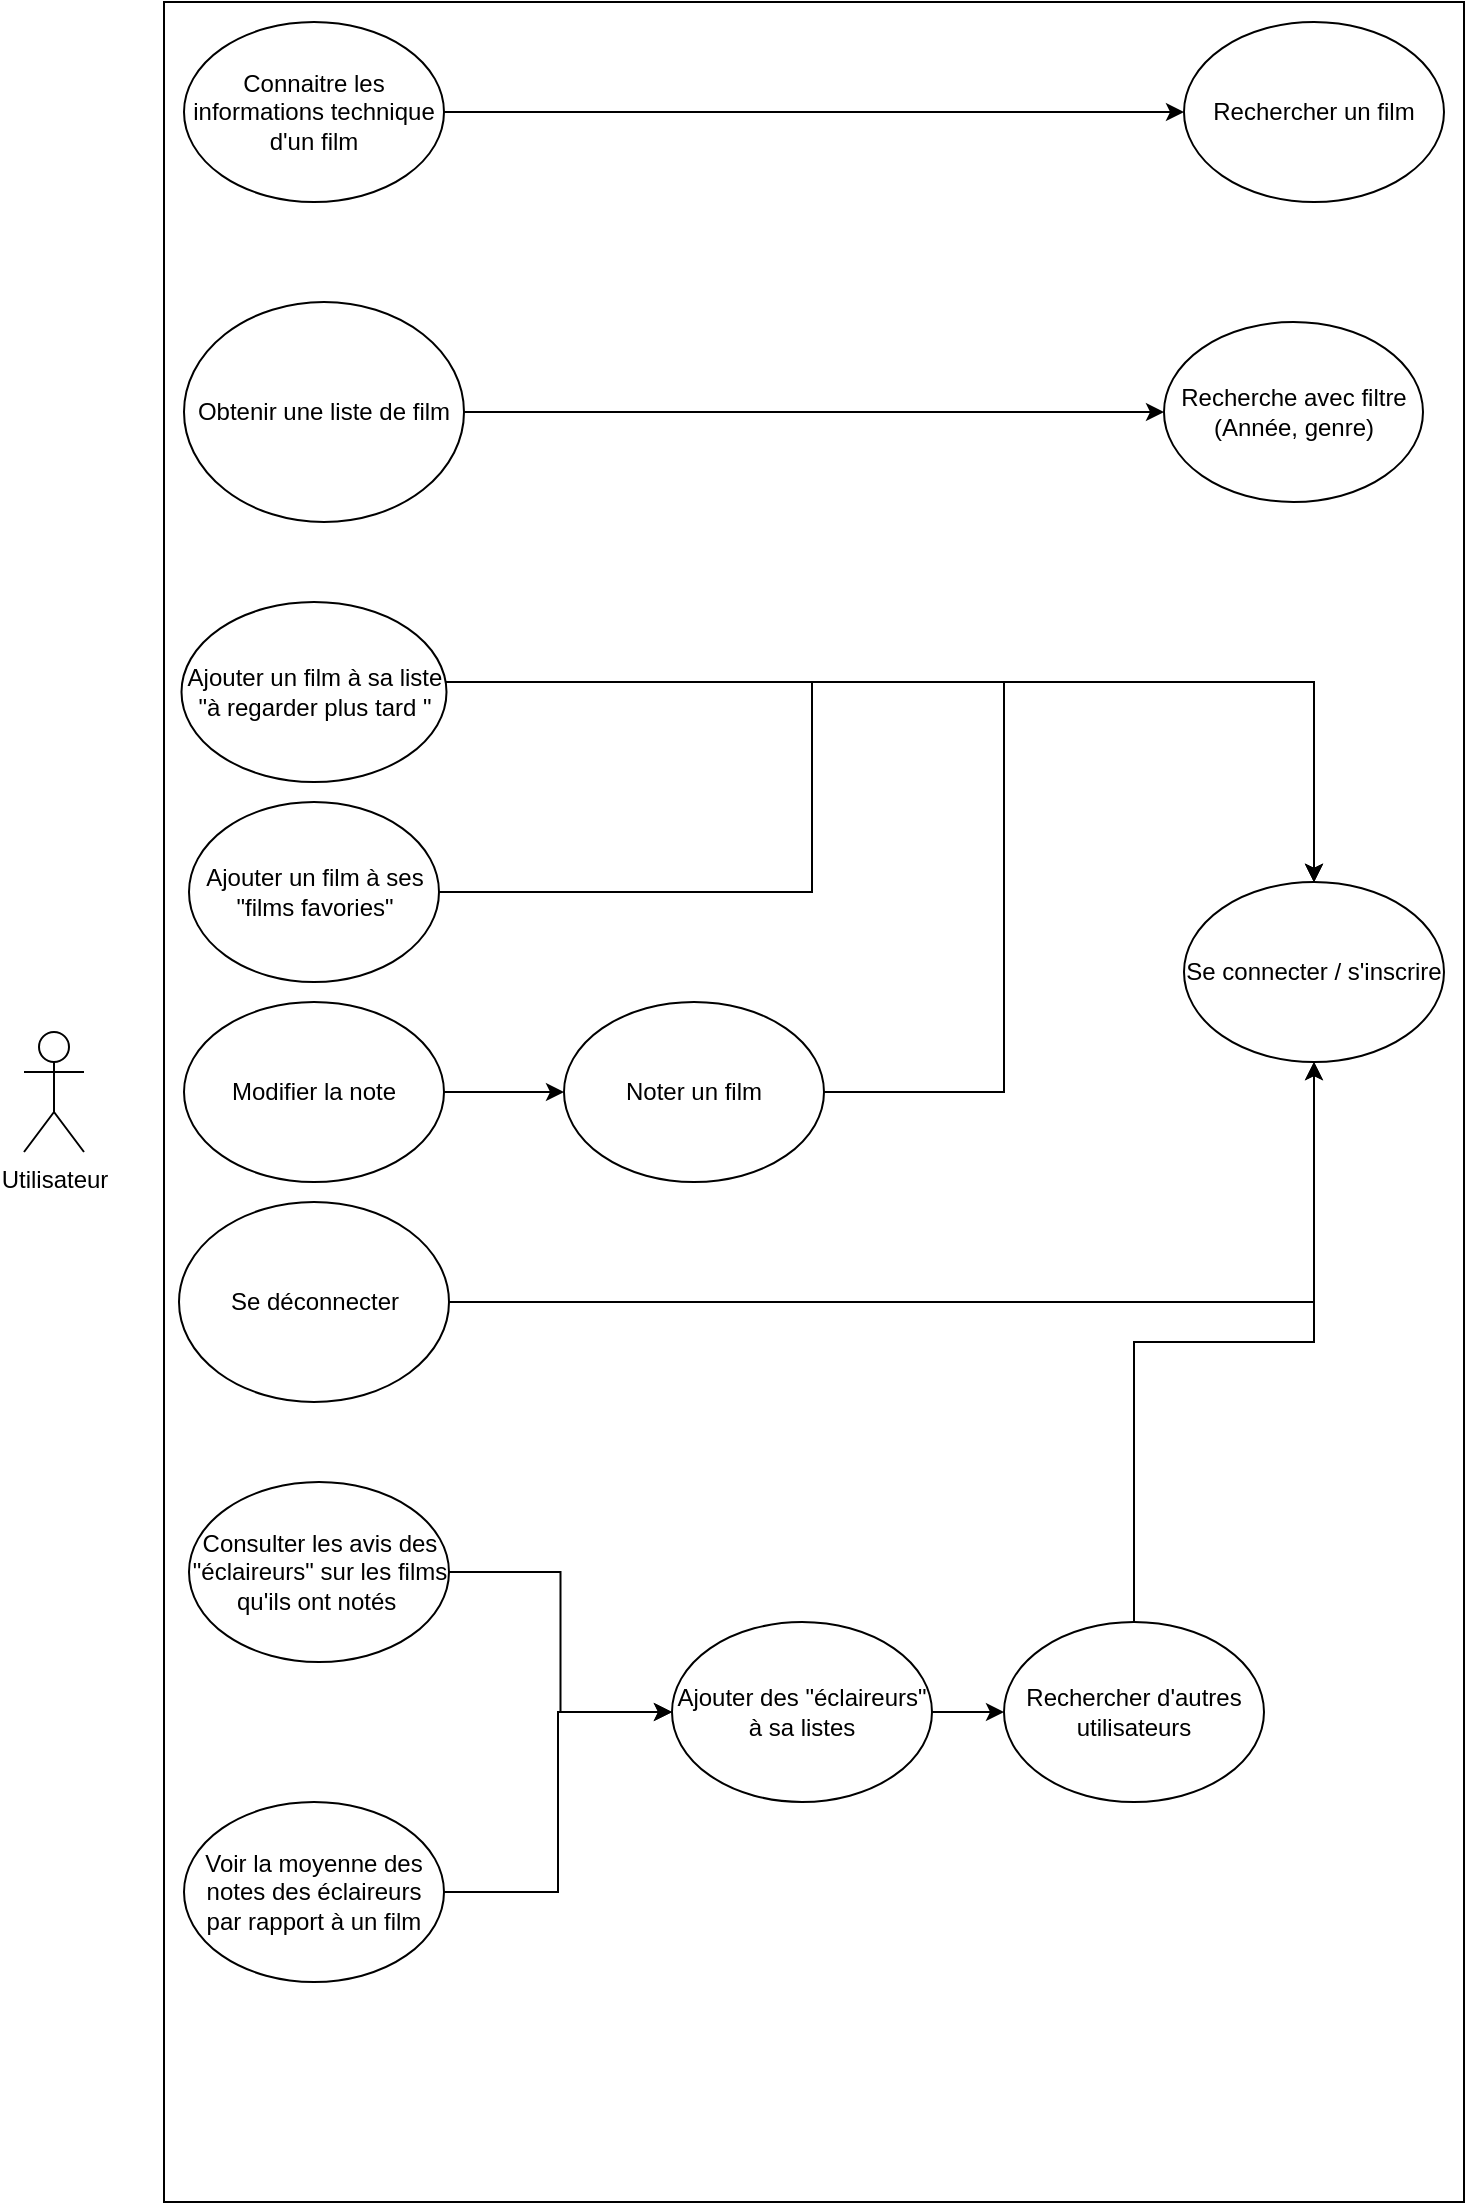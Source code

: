 <mxfile version="24.7.16">
  <diagram name="Page-1" id="VrH6cMHvCVDEhrqtHkwV">
    <mxGraphModel dx="1419" dy="1848" grid="1" gridSize="10" guides="1" tooltips="1" connect="1" arrows="1" fold="1" page="1" pageScale="1" pageWidth="827" pageHeight="1169" math="0" shadow="0">
      <root>
        <mxCell id="0" />
        <mxCell id="1" parent="0" />
        <mxCell id="nn7kCt6rPqkaCFHMMwmE-1" value="Utilisateur" style="shape=umlActor;verticalLabelPosition=bottom;verticalAlign=top;html=1;outlineConnect=0;" parent="1" vertex="1">
          <mxGeometry x="90" y="405" width="30" height="60" as="geometry" />
        </mxCell>
        <mxCell id="nn7kCt6rPqkaCFHMMwmE-2" value="" style="rounded=0;whiteSpace=wrap;html=1;" parent="1" vertex="1">
          <mxGeometry x="160" y="-110" width="650" height="1100" as="geometry" />
        </mxCell>
        <mxCell id="nn7kCt6rPqkaCFHMMwmE-9" style="edgeStyle=orthogonalEdgeStyle;rounded=0;orthogonalLoop=1;jettySize=auto;html=1;exitX=1;exitY=0.5;exitDx=0;exitDy=0;entryX=0;entryY=0.5;entryDx=0;entryDy=0;" parent="1" source="nn7kCt6rPqkaCFHMMwmE-3" target="nn7kCt6rPqkaCFHMMwmE-6" edge="1">
          <mxGeometry relative="1" as="geometry" />
        </mxCell>
        <mxCell id="nn7kCt6rPqkaCFHMMwmE-3" value="Connaitre les informations technique d&#39;un film" style="ellipse;whiteSpace=wrap;html=1;" parent="1" vertex="1">
          <mxGeometry x="170" y="-100" width="130" height="90" as="geometry" />
        </mxCell>
        <mxCell id="WcTkrC0JqxEzBCI7xPPS-5" style="edgeStyle=orthogonalEdgeStyle;rounded=0;orthogonalLoop=1;jettySize=auto;html=1;entryX=0.5;entryY=0;entryDx=0;entryDy=0;" edge="1" parent="1" source="nn7kCt6rPqkaCFHMMwmE-4" target="nn7kCt6rPqkaCFHMMwmE-10">
          <mxGeometry relative="1" as="geometry">
            <Array as="points">
              <mxPoint x="580" y="435" />
              <mxPoint x="580" y="230" />
              <mxPoint x="735" y="230" />
            </Array>
          </mxGeometry>
        </mxCell>
        <mxCell id="nn7kCt6rPqkaCFHMMwmE-4" value="Noter un film" style="ellipse;whiteSpace=wrap;html=1;" parent="1" vertex="1">
          <mxGeometry x="360" y="390" width="130" height="90" as="geometry" />
        </mxCell>
        <mxCell id="nn7kCt6rPqkaCFHMMwmE-13" style="edgeStyle=orthogonalEdgeStyle;rounded=0;orthogonalLoop=1;jettySize=auto;html=1;exitX=1;exitY=0.5;exitDx=0;exitDy=0;" parent="1" source="nn7kCt6rPqkaCFHMMwmE-5" target="nn7kCt6rPqkaCFHMMwmE-12" edge="1">
          <mxGeometry relative="1" as="geometry" />
        </mxCell>
        <mxCell id="nn7kCt6rPqkaCFHMMwmE-5" value="Consulter les avis des &quot;éclaireurs&quot; sur les films qu&#39;ils ont notés&amp;nbsp;" style="ellipse;whiteSpace=wrap;html=1;" parent="1" vertex="1">
          <mxGeometry x="172.5" y="630" width="130" height="90" as="geometry" />
        </mxCell>
        <mxCell id="nn7kCt6rPqkaCFHMMwmE-6" value="Rechercher un film" style="ellipse;whiteSpace=wrap;html=1;" parent="1" vertex="1">
          <mxGeometry x="670" y="-100" width="130" height="90" as="geometry" />
        </mxCell>
        <mxCell id="nn7kCt6rPqkaCFHMMwmE-10" value="Se connecter / s&#39;inscrire" style="ellipse;whiteSpace=wrap;html=1;" parent="1" vertex="1">
          <mxGeometry x="670" y="330" width="130" height="90" as="geometry" />
        </mxCell>
        <mxCell id="Fjddjj9d4KbrgobwnhHL-15" style="edgeStyle=orthogonalEdgeStyle;rounded=0;orthogonalLoop=1;jettySize=auto;html=1;" parent="1" source="nn7kCt6rPqkaCFHMMwmE-12" target="Fjddjj9d4KbrgobwnhHL-14" edge="1">
          <mxGeometry relative="1" as="geometry" />
        </mxCell>
        <mxCell id="nn7kCt6rPqkaCFHMMwmE-12" value="Ajouter des &quot;éclaireurs&quot; à sa listes" style="ellipse;whiteSpace=wrap;html=1;" parent="1" vertex="1">
          <mxGeometry x="414" y="700" width="130" height="90" as="geometry" />
        </mxCell>
        <mxCell id="Fjddjj9d4KbrgobwnhHL-9" style="edgeStyle=orthogonalEdgeStyle;rounded=0;orthogonalLoop=1;jettySize=auto;html=1;entryX=0;entryY=0.5;entryDx=0;entryDy=0;" parent="1" source="Fjddjj9d4KbrgobwnhHL-3" target="nn7kCt6rPqkaCFHMMwmE-12" edge="1">
          <mxGeometry relative="1" as="geometry" />
        </mxCell>
        <mxCell id="Fjddjj9d4KbrgobwnhHL-3" value="Voir la moyenne des notes des éclaireurs par rapport à un film" style="ellipse;whiteSpace=wrap;html=1;" parent="1" vertex="1">
          <mxGeometry x="170" y="790" width="130" height="90" as="geometry" />
        </mxCell>
        <mxCell id="Fjddjj9d4KbrgobwnhHL-6" style="edgeStyle=orthogonalEdgeStyle;rounded=0;orthogonalLoop=1;jettySize=auto;html=1;entryX=0;entryY=0.5;entryDx=0;entryDy=0;" parent="1" source="Fjddjj9d4KbrgobwnhHL-5" target="nn7kCt6rPqkaCFHMMwmE-4" edge="1">
          <mxGeometry relative="1" as="geometry" />
        </mxCell>
        <mxCell id="Fjddjj9d4KbrgobwnhHL-5" value="Modifier la note" style="ellipse;whiteSpace=wrap;html=1;" parent="1" vertex="1">
          <mxGeometry x="170" y="390" width="130" height="90" as="geometry" />
        </mxCell>
        <mxCell id="WcTkrC0JqxEzBCI7xPPS-7" style="edgeStyle=orthogonalEdgeStyle;rounded=0;orthogonalLoop=1;jettySize=auto;html=1;entryX=0.5;entryY=0;entryDx=0;entryDy=0;" edge="1" parent="1" source="Fjddjj9d4KbrgobwnhHL-10" target="nn7kCt6rPqkaCFHMMwmE-10">
          <mxGeometry relative="1" as="geometry">
            <Array as="points">
              <mxPoint x="484" y="335" />
              <mxPoint x="484" y="230" />
              <mxPoint x="735" y="230" />
            </Array>
          </mxGeometry>
        </mxCell>
        <mxCell id="Fjddjj9d4KbrgobwnhHL-10" value="Ajouter un film à ses &quot;films favories&quot;" style="ellipse;whiteSpace=wrap;html=1;" parent="1" vertex="1">
          <mxGeometry x="172.5" y="290" width="125" height="90" as="geometry" />
        </mxCell>
        <mxCell id="Fjddjj9d4KbrgobwnhHL-17" style="edgeStyle=orthogonalEdgeStyle;rounded=0;orthogonalLoop=1;jettySize=auto;html=1;entryX=0.5;entryY=1;entryDx=0;entryDy=0;" parent="1" source="Fjddjj9d4KbrgobwnhHL-14" target="nn7kCt6rPqkaCFHMMwmE-10" edge="1">
          <mxGeometry relative="1" as="geometry" />
        </mxCell>
        <mxCell id="Fjddjj9d4KbrgobwnhHL-14" value="Rechercher d&#39;autres utilisateurs" style="ellipse;whiteSpace=wrap;html=1;" parent="1" vertex="1">
          <mxGeometry x="580" y="700" width="130" height="90" as="geometry" />
        </mxCell>
        <mxCell id="Fjddjj9d4KbrgobwnhHL-19" style="edgeStyle=orthogonalEdgeStyle;rounded=0;orthogonalLoop=1;jettySize=auto;html=1;entryX=0.5;entryY=1;entryDx=0;entryDy=0;" parent="1" source="Fjddjj9d4KbrgobwnhHL-18" target="nn7kCt6rPqkaCFHMMwmE-10" edge="1">
          <mxGeometry relative="1" as="geometry" />
        </mxCell>
        <mxCell id="Fjddjj9d4KbrgobwnhHL-18" value="Se déconnecter" style="ellipse;whiteSpace=wrap;html=1;" parent="1" vertex="1">
          <mxGeometry x="167.5" y="490" width="135" height="100" as="geometry" />
        </mxCell>
        <mxCell id="WcTkrC0JqxEzBCI7xPPS-1" style="edgeStyle=orthogonalEdgeStyle;rounded=0;orthogonalLoop=1;jettySize=auto;html=1;" edge="1" parent="1" source="Fjddjj9d4KbrgobwnhHL-20" target="nn7kCt6rPqkaCFHMMwmE-10">
          <mxGeometry relative="1" as="geometry">
            <Array as="points">
              <mxPoint x="735" y="230" />
            </Array>
          </mxGeometry>
        </mxCell>
        <mxCell id="Fjddjj9d4KbrgobwnhHL-20" value="Ajouter un film à sa liste &quot;à regarder plus tard &quot;" style="ellipse;whiteSpace=wrap;html=1;" parent="1" vertex="1">
          <mxGeometry x="168.75" y="190" width="132.5" height="90" as="geometry" />
        </mxCell>
        <mxCell id="WcTkrC0JqxEzBCI7xPPS-8" value="Recherche avec filtre&lt;div&gt;(Année, genre)&lt;/div&gt;" style="ellipse;whiteSpace=wrap;html=1;" vertex="1" parent="1">
          <mxGeometry x="660" y="50" width="129.5" height="90" as="geometry" />
        </mxCell>
        <mxCell id="WcTkrC0JqxEzBCI7xPPS-12" style="edgeStyle=orthogonalEdgeStyle;rounded=0;orthogonalLoop=1;jettySize=auto;html=1;exitX=1;exitY=0.5;exitDx=0;exitDy=0;" edge="1" parent="1" source="WcTkrC0JqxEzBCI7xPPS-10" target="WcTkrC0JqxEzBCI7xPPS-8">
          <mxGeometry relative="1" as="geometry" />
        </mxCell>
        <mxCell id="WcTkrC0JqxEzBCI7xPPS-10" value="Obtenir une liste de film" style="ellipse;whiteSpace=wrap;html=1;" vertex="1" parent="1">
          <mxGeometry x="170" y="40" width="140" height="110" as="geometry" />
        </mxCell>
      </root>
    </mxGraphModel>
  </diagram>
</mxfile>
